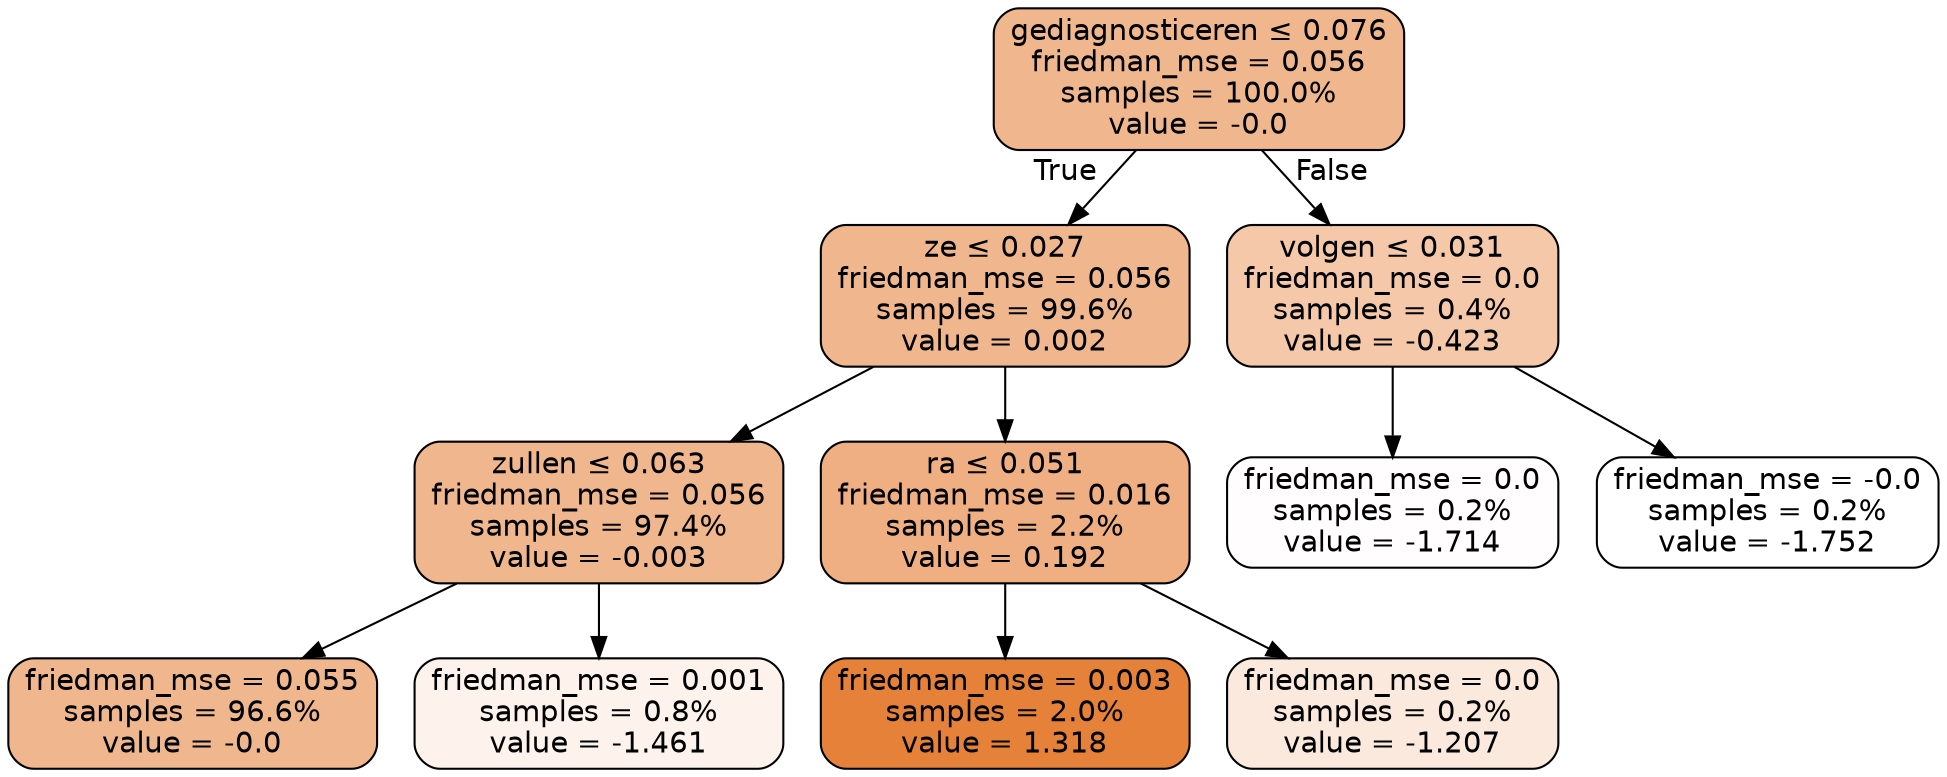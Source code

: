 digraph Tree {
node [shape=box, style="filled, rounded", color="black", fontname=helvetica] ;
edge [fontname=helvetica] ;
0 [label=<gediagnosticeren &le; 0.076<br/>friedman_mse = 0.056<br/>samples = 100.0%<br/>value = -0.0>, fillcolor="#f0b78e"] ;
1 [label=<ze &le; 0.027<br/>friedman_mse = 0.056<br/>samples = 99.6%<br/>value = 0.002>, fillcolor="#f0b78e"] ;
0 -> 1 [labeldistance=2.5, labelangle=45, headlabel="True"] ;
2 [label=<zullen &le; 0.063<br/>friedman_mse = 0.056<br/>samples = 97.4%<br/>value = -0.003>, fillcolor="#f0b78e"] ;
1 -> 2 ;
3 [label=<friedman_mse = 0.055<br/>samples = 96.6%<br/>value = -0.0>, fillcolor="#f0b78e"] ;
2 -> 3 ;
4 [label=<friedman_mse = 0.001<br/>samples = 0.8%<br/>value = -1.461>, fillcolor="#fdf3ec"] ;
2 -> 4 ;
5 [label=<ra &le; 0.051<br/>friedman_mse = 0.016<br/>samples = 2.2%<br/>value = 0.192>, fillcolor="#efaf82"] ;
1 -> 5 ;
6 [label=<friedman_mse = 0.003<br/>samples = 2.0%<br/>value = 1.318>, fillcolor="#e58139"] ;
5 -> 6 ;
7 [label=<friedman_mse = 0.0<br/>samples = 0.2%<br/>value = -1.207>, fillcolor="#fae9dc"] ;
5 -> 7 ;
8 [label=<volgen &le; 0.031<br/>friedman_mse = 0.0<br/>samples = 0.4%<br/>value = -0.423>, fillcolor="#f4c8a9"] ;
0 -> 8 [labeldistance=2.5, labelangle=-45, headlabel="False"] ;
9 [label=<friedman_mse = 0.0<br/>samples = 0.2%<br/>value = -1.714>, fillcolor="#fffdfd"] ;
8 -> 9 ;
10 [label=<friedman_mse = -0.0<br/>samples = 0.2%<br/>value = -1.752>, fillcolor="#ffffff"] ;
8 -> 10 ;
}